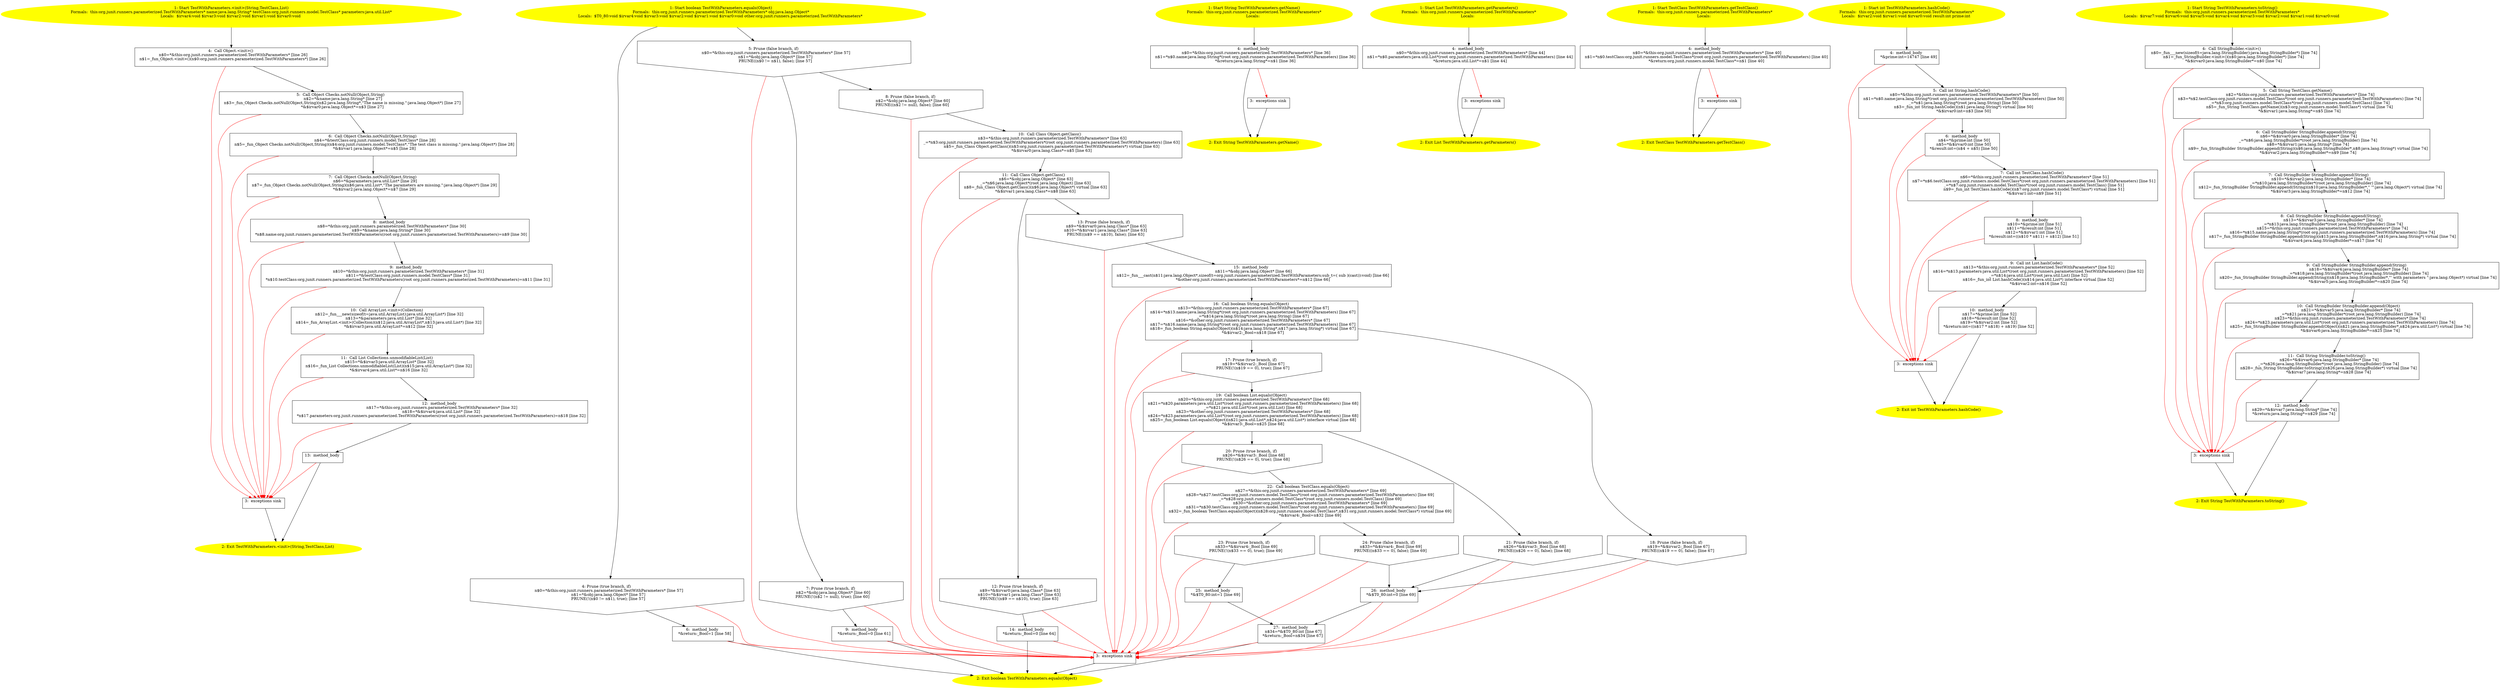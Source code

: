 /* @generated */
digraph cfg {
"org.junit.runners.parameterized.TestWithParameters.<init>(java.lang.String,org.junit.runners.model.T.a1c2616d3b4a9fbe28bcde292819b786_1" [label="1: Start TestWithParameters.<init>(String,TestClass,List)\nFormals:  this:org.junit.runners.parameterized.TestWithParameters* name:java.lang.String* testClass:org.junit.runners.model.TestClass* parameters:java.util.List*\nLocals:  $irvar4:void $irvar3:void $irvar2:void $irvar1:void $irvar0:void \n  " color=yellow style=filled]
	

	 "org.junit.runners.parameterized.TestWithParameters.<init>(java.lang.String,org.junit.runners.model.T.a1c2616d3b4a9fbe28bcde292819b786_1" -> "org.junit.runners.parameterized.TestWithParameters.<init>(java.lang.String,org.junit.runners.model.T.a1c2616d3b4a9fbe28bcde292819b786_4" ;
"org.junit.runners.parameterized.TestWithParameters.<init>(java.lang.String,org.junit.runners.model.T.a1c2616d3b4a9fbe28bcde292819b786_2" [label="2: Exit TestWithParameters.<init>(String,TestClass,List) \n  " color=yellow style=filled]
	

"org.junit.runners.parameterized.TestWithParameters.<init>(java.lang.String,org.junit.runners.model.T.a1c2616d3b4a9fbe28bcde292819b786_3" [label="3:  exceptions sink \n  " shape="box"]
	

	 "org.junit.runners.parameterized.TestWithParameters.<init>(java.lang.String,org.junit.runners.model.T.a1c2616d3b4a9fbe28bcde292819b786_3" -> "org.junit.runners.parameterized.TestWithParameters.<init>(java.lang.String,org.junit.runners.model.T.a1c2616d3b4a9fbe28bcde292819b786_2" ;
"org.junit.runners.parameterized.TestWithParameters.<init>(java.lang.String,org.junit.runners.model.T.a1c2616d3b4a9fbe28bcde292819b786_4" [label="4:  Call Object.<init>() \n   n$0=*&this:org.junit.runners.parameterized.TestWithParameters* [line 26]\n  n$1=_fun_Object.<init>()(n$0:org.junit.runners.parameterized.TestWithParameters*) [line 26]\n " shape="box"]
	

	 "org.junit.runners.parameterized.TestWithParameters.<init>(java.lang.String,org.junit.runners.model.T.a1c2616d3b4a9fbe28bcde292819b786_4" -> "org.junit.runners.parameterized.TestWithParameters.<init>(java.lang.String,org.junit.runners.model.T.a1c2616d3b4a9fbe28bcde292819b786_5" ;
	 "org.junit.runners.parameterized.TestWithParameters.<init>(java.lang.String,org.junit.runners.model.T.a1c2616d3b4a9fbe28bcde292819b786_4" -> "org.junit.runners.parameterized.TestWithParameters.<init>(java.lang.String,org.junit.runners.model.T.a1c2616d3b4a9fbe28bcde292819b786_3" [color="red" ];
"org.junit.runners.parameterized.TestWithParameters.<init>(java.lang.String,org.junit.runners.model.T.a1c2616d3b4a9fbe28bcde292819b786_5" [label="5:  Call Object Checks.notNull(Object,String) \n   n$2=*&name:java.lang.String* [line 27]\n  n$3=_fun_Object Checks.notNull(Object,String)(n$2:java.lang.String*,\"The name is missing.\":java.lang.Object*) [line 27]\n  *&$irvar0:java.lang.Object*=n$3 [line 27]\n " shape="box"]
	

	 "org.junit.runners.parameterized.TestWithParameters.<init>(java.lang.String,org.junit.runners.model.T.a1c2616d3b4a9fbe28bcde292819b786_5" -> "org.junit.runners.parameterized.TestWithParameters.<init>(java.lang.String,org.junit.runners.model.T.a1c2616d3b4a9fbe28bcde292819b786_6" ;
	 "org.junit.runners.parameterized.TestWithParameters.<init>(java.lang.String,org.junit.runners.model.T.a1c2616d3b4a9fbe28bcde292819b786_5" -> "org.junit.runners.parameterized.TestWithParameters.<init>(java.lang.String,org.junit.runners.model.T.a1c2616d3b4a9fbe28bcde292819b786_3" [color="red" ];
"org.junit.runners.parameterized.TestWithParameters.<init>(java.lang.String,org.junit.runners.model.T.a1c2616d3b4a9fbe28bcde292819b786_6" [label="6:  Call Object Checks.notNull(Object,String) \n   n$4=*&testClass:org.junit.runners.model.TestClass* [line 28]\n  n$5=_fun_Object Checks.notNull(Object,String)(n$4:org.junit.runners.model.TestClass*,\"The test class is missing.\":java.lang.Object*) [line 28]\n  *&$irvar1:java.lang.Object*=n$5 [line 28]\n " shape="box"]
	

	 "org.junit.runners.parameterized.TestWithParameters.<init>(java.lang.String,org.junit.runners.model.T.a1c2616d3b4a9fbe28bcde292819b786_6" -> "org.junit.runners.parameterized.TestWithParameters.<init>(java.lang.String,org.junit.runners.model.T.a1c2616d3b4a9fbe28bcde292819b786_7" ;
	 "org.junit.runners.parameterized.TestWithParameters.<init>(java.lang.String,org.junit.runners.model.T.a1c2616d3b4a9fbe28bcde292819b786_6" -> "org.junit.runners.parameterized.TestWithParameters.<init>(java.lang.String,org.junit.runners.model.T.a1c2616d3b4a9fbe28bcde292819b786_3" [color="red" ];
"org.junit.runners.parameterized.TestWithParameters.<init>(java.lang.String,org.junit.runners.model.T.a1c2616d3b4a9fbe28bcde292819b786_7" [label="7:  Call Object Checks.notNull(Object,String) \n   n$6=*&parameters:java.util.List* [line 29]\n  n$7=_fun_Object Checks.notNull(Object,String)(n$6:java.util.List*,\"The parameters are missing.\":java.lang.Object*) [line 29]\n  *&$irvar2:java.lang.Object*=n$7 [line 29]\n " shape="box"]
	

	 "org.junit.runners.parameterized.TestWithParameters.<init>(java.lang.String,org.junit.runners.model.T.a1c2616d3b4a9fbe28bcde292819b786_7" -> "org.junit.runners.parameterized.TestWithParameters.<init>(java.lang.String,org.junit.runners.model.T.a1c2616d3b4a9fbe28bcde292819b786_8" ;
	 "org.junit.runners.parameterized.TestWithParameters.<init>(java.lang.String,org.junit.runners.model.T.a1c2616d3b4a9fbe28bcde292819b786_7" -> "org.junit.runners.parameterized.TestWithParameters.<init>(java.lang.String,org.junit.runners.model.T.a1c2616d3b4a9fbe28bcde292819b786_3" [color="red" ];
"org.junit.runners.parameterized.TestWithParameters.<init>(java.lang.String,org.junit.runners.model.T.a1c2616d3b4a9fbe28bcde292819b786_8" [label="8:  method_body \n   n$8=*&this:org.junit.runners.parameterized.TestWithParameters* [line 30]\n  n$9=*&name:java.lang.String* [line 30]\n  *n$8.name:org.junit.runners.parameterized.TestWithParameters(root org.junit.runners.parameterized.TestWithParameters)=n$9 [line 30]\n " shape="box"]
	

	 "org.junit.runners.parameterized.TestWithParameters.<init>(java.lang.String,org.junit.runners.model.T.a1c2616d3b4a9fbe28bcde292819b786_8" -> "org.junit.runners.parameterized.TestWithParameters.<init>(java.lang.String,org.junit.runners.model.T.a1c2616d3b4a9fbe28bcde292819b786_9" ;
	 "org.junit.runners.parameterized.TestWithParameters.<init>(java.lang.String,org.junit.runners.model.T.a1c2616d3b4a9fbe28bcde292819b786_8" -> "org.junit.runners.parameterized.TestWithParameters.<init>(java.lang.String,org.junit.runners.model.T.a1c2616d3b4a9fbe28bcde292819b786_3" [color="red" ];
"org.junit.runners.parameterized.TestWithParameters.<init>(java.lang.String,org.junit.runners.model.T.a1c2616d3b4a9fbe28bcde292819b786_9" [label="9:  method_body \n   n$10=*&this:org.junit.runners.parameterized.TestWithParameters* [line 31]\n  n$11=*&testClass:org.junit.runners.model.TestClass* [line 31]\n  *n$10.testClass:org.junit.runners.parameterized.TestWithParameters(root org.junit.runners.parameterized.TestWithParameters)=n$11 [line 31]\n " shape="box"]
	

	 "org.junit.runners.parameterized.TestWithParameters.<init>(java.lang.String,org.junit.runners.model.T.a1c2616d3b4a9fbe28bcde292819b786_9" -> "org.junit.runners.parameterized.TestWithParameters.<init>(java.lang.String,org.junit.runners.model.T.a1c2616d3b4a9fbe28bcde292819b786_10" ;
	 "org.junit.runners.parameterized.TestWithParameters.<init>(java.lang.String,org.junit.runners.model.T.a1c2616d3b4a9fbe28bcde292819b786_9" -> "org.junit.runners.parameterized.TestWithParameters.<init>(java.lang.String,org.junit.runners.model.T.a1c2616d3b4a9fbe28bcde292819b786_3" [color="red" ];
"org.junit.runners.parameterized.TestWithParameters.<init>(java.lang.String,org.junit.runners.model.T.a1c2616d3b4a9fbe28bcde292819b786_10" [label="10:  Call ArrayList.<init>(Collection) \n   n$12=_fun___new(sizeof(t=java.util.ArrayList):java.util.ArrayList*) [line 32]\n  n$13=*&parameters:java.util.List* [line 32]\n  n$14=_fun_ArrayList.<init>(Collection)(n$12:java.util.ArrayList*,n$13:java.util.List*) [line 32]\n  *&$irvar3:java.util.ArrayList*=n$12 [line 32]\n " shape="box"]
	

	 "org.junit.runners.parameterized.TestWithParameters.<init>(java.lang.String,org.junit.runners.model.T.a1c2616d3b4a9fbe28bcde292819b786_10" -> "org.junit.runners.parameterized.TestWithParameters.<init>(java.lang.String,org.junit.runners.model.T.a1c2616d3b4a9fbe28bcde292819b786_11" ;
	 "org.junit.runners.parameterized.TestWithParameters.<init>(java.lang.String,org.junit.runners.model.T.a1c2616d3b4a9fbe28bcde292819b786_10" -> "org.junit.runners.parameterized.TestWithParameters.<init>(java.lang.String,org.junit.runners.model.T.a1c2616d3b4a9fbe28bcde292819b786_3" [color="red" ];
"org.junit.runners.parameterized.TestWithParameters.<init>(java.lang.String,org.junit.runners.model.T.a1c2616d3b4a9fbe28bcde292819b786_11" [label="11:  Call List Collections.unmodifiableList(List) \n   n$15=*&$irvar3:java.util.ArrayList* [line 32]\n  n$16=_fun_List Collections.unmodifiableList(List)(n$15:java.util.ArrayList*) [line 32]\n  *&$irvar4:java.util.List*=n$16 [line 32]\n " shape="box"]
	

	 "org.junit.runners.parameterized.TestWithParameters.<init>(java.lang.String,org.junit.runners.model.T.a1c2616d3b4a9fbe28bcde292819b786_11" -> "org.junit.runners.parameterized.TestWithParameters.<init>(java.lang.String,org.junit.runners.model.T.a1c2616d3b4a9fbe28bcde292819b786_12" ;
	 "org.junit.runners.parameterized.TestWithParameters.<init>(java.lang.String,org.junit.runners.model.T.a1c2616d3b4a9fbe28bcde292819b786_11" -> "org.junit.runners.parameterized.TestWithParameters.<init>(java.lang.String,org.junit.runners.model.T.a1c2616d3b4a9fbe28bcde292819b786_3" [color="red" ];
"org.junit.runners.parameterized.TestWithParameters.<init>(java.lang.String,org.junit.runners.model.T.a1c2616d3b4a9fbe28bcde292819b786_12" [label="12:  method_body \n   n$17=*&this:org.junit.runners.parameterized.TestWithParameters* [line 32]\n  n$18=*&$irvar4:java.util.List* [line 32]\n  *n$17.parameters:org.junit.runners.parameterized.TestWithParameters(root org.junit.runners.parameterized.TestWithParameters)=n$18 [line 32]\n " shape="box"]
	

	 "org.junit.runners.parameterized.TestWithParameters.<init>(java.lang.String,org.junit.runners.model.T.a1c2616d3b4a9fbe28bcde292819b786_12" -> "org.junit.runners.parameterized.TestWithParameters.<init>(java.lang.String,org.junit.runners.model.T.a1c2616d3b4a9fbe28bcde292819b786_13" ;
	 "org.junit.runners.parameterized.TestWithParameters.<init>(java.lang.String,org.junit.runners.model.T.a1c2616d3b4a9fbe28bcde292819b786_12" -> "org.junit.runners.parameterized.TestWithParameters.<init>(java.lang.String,org.junit.runners.model.T.a1c2616d3b4a9fbe28bcde292819b786_3" [color="red" ];
"org.junit.runners.parameterized.TestWithParameters.<init>(java.lang.String,org.junit.runners.model.T.a1c2616d3b4a9fbe28bcde292819b786_13" [label="13:  method_body \n  " shape="box"]
	

	 "org.junit.runners.parameterized.TestWithParameters.<init>(java.lang.String,org.junit.runners.model.T.a1c2616d3b4a9fbe28bcde292819b786_13" -> "org.junit.runners.parameterized.TestWithParameters.<init>(java.lang.String,org.junit.runners.model.T.a1c2616d3b4a9fbe28bcde292819b786_2" ;
	 "org.junit.runners.parameterized.TestWithParameters.<init>(java.lang.String,org.junit.runners.model.T.a1c2616d3b4a9fbe28bcde292819b786_13" -> "org.junit.runners.parameterized.TestWithParameters.<init>(java.lang.String,org.junit.runners.model.T.a1c2616d3b4a9fbe28bcde292819b786_3" [color="red" ];
"org.junit.runners.parameterized.TestWithParameters.equals(java.lang.Object):boolean.c86c2f85b745607942599a72aa9c5cab_1" [label="1: Start boolean TestWithParameters.equals(Object)\nFormals:  this:org.junit.runners.parameterized.TestWithParameters* obj:java.lang.Object*\nLocals:  $T0_80:void $irvar4:void $irvar3:void $irvar2:void $irvar1:void $irvar0:void other:org.junit.runners.parameterized.TestWithParameters* \n  " color=yellow style=filled]
	

	 "org.junit.runners.parameterized.TestWithParameters.equals(java.lang.Object):boolean.c86c2f85b745607942599a72aa9c5cab_1" -> "org.junit.runners.parameterized.TestWithParameters.equals(java.lang.Object):boolean.c86c2f85b745607942599a72aa9c5cab_4" ;
	 "org.junit.runners.parameterized.TestWithParameters.equals(java.lang.Object):boolean.c86c2f85b745607942599a72aa9c5cab_1" -> "org.junit.runners.parameterized.TestWithParameters.equals(java.lang.Object):boolean.c86c2f85b745607942599a72aa9c5cab_5" ;
"org.junit.runners.parameterized.TestWithParameters.equals(java.lang.Object):boolean.c86c2f85b745607942599a72aa9c5cab_2" [label="2: Exit boolean TestWithParameters.equals(Object) \n  " color=yellow style=filled]
	

"org.junit.runners.parameterized.TestWithParameters.equals(java.lang.Object):boolean.c86c2f85b745607942599a72aa9c5cab_3" [label="3:  exceptions sink \n  " shape="box"]
	

	 "org.junit.runners.parameterized.TestWithParameters.equals(java.lang.Object):boolean.c86c2f85b745607942599a72aa9c5cab_3" -> "org.junit.runners.parameterized.TestWithParameters.equals(java.lang.Object):boolean.c86c2f85b745607942599a72aa9c5cab_2" ;
"org.junit.runners.parameterized.TestWithParameters.equals(java.lang.Object):boolean.c86c2f85b745607942599a72aa9c5cab_4" [label="4: Prune (true branch, if) \n   n$0=*&this:org.junit.runners.parameterized.TestWithParameters* [line 57]\n  n$1=*&obj:java.lang.Object* [line 57]\n  PRUNE(!(n$0 != n$1), true); [line 57]\n " shape="invhouse"]
	

	 "org.junit.runners.parameterized.TestWithParameters.equals(java.lang.Object):boolean.c86c2f85b745607942599a72aa9c5cab_4" -> "org.junit.runners.parameterized.TestWithParameters.equals(java.lang.Object):boolean.c86c2f85b745607942599a72aa9c5cab_6" ;
	 "org.junit.runners.parameterized.TestWithParameters.equals(java.lang.Object):boolean.c86c2f85b745607942599a72aa9c5cab_4" -> "org.junit.runners.parameterized.TestWithParameters.equals(java.lang.Object):boolean.c86c2f85b745607942599a72aa9c5cab_3" [color="red" ];
"org.junit.runners.parameterized.TestWithParameters.equals(java.lang.Object):boolean.c86c2f85b745607942599a72aa9c5cab_5" [label="5: Prune (false branch, if) \n   n$0=*&this:org.junit.runners.parameterized.TestWithParameters* [line 57]\n  n$1=*&obj:java.lang.Object* [line 57]\n  PRUNE((n$0 != n$1), false); [line 57]\n " shape="invhouse"]
	

	 "org.junit.runners.parameterized.TestWithParameters.equals(java.lang.Object):boolean.c86c2f85b745607942599a72aa9c5cab_5" -> "org.junit.runners.parameterized.TestWithParameters.equals(java.lang.Object):boolean.c86c2f85b745607942599a72aa9c5cab_7" ;
	 "org.junit.runners.parameterized.TestWithParameters.equals(java.lang.Object):boolean.c86c2f85b745607942599a72aa9c5cab_5" -> "org.junit.runners.parameterized.TestWithParameters.equals(java.lang.Object):boolean.c86c2f85b745607942599a72aa9c5cab_8" ;
	 "org.junit.runners.parameterized.TestWithParameters.equals(java.lang.Object):boolean.c86c2f85b745607942599a72aa9c5cab_5" -> "org.junit.runners.parameterized.TestWithParameters.equals(java.lang.Object):boolean.c86c2f85b745607942599a72aa9c5cab_3" [color="red" ];
"org.junit.runners.parameterized.TestWithParameters.equals(java.lang.Object):boolean.c86c2f85b745607942599a72aa9c5cab_6" [label="6:  method_body \n   *&return:_Bool=1 [line 58]\n " shape="box"]
	

	 "org.junit.runners.parameterized.TestWithParameters.equals(java.lang.Object):boolean.c86c2f85b745607942599a72aa9c5cab_6" -> "org.junit.runners.parameterized.TestWithParameters.equals(java.lang.Object):boolean.c86c2f85b745607942599a72aa9c5cab_2" ;
	 "org.junit.runners.parameterized.TestWithParameters.equals(java.lang.Object):boolean.c86c2f85b745607942599a72aa9c5cab_6" -> "org.junit.runners.parameterized.TestWithParameters.equals(java.lang.Object):boolean.c86c2f85b745607942599a72aa9c5cab_3" [color="red" ];
"org.junit.runners.parameterized.TestWithParameters.equals(java.lang.Object):boolean.c86c2f85b745607942599a72aa9c5cab_7" [label="7: Prune (true branch, if) \n   n$2=*&obj:java.lang.Object* [line 60]\n  PRUNE(!(n$2 != null), true); [line 60]\n " shape="invhouse"]
	

	 "org.junit.runners.parameterized.TestWithParameters.equals(java.lang.Object):boolean.c86c2f85b745607942599a72aa9c5cab_7" -> "org.junit.runners.parameterized.TestWithParameters.equals(java.lang.Object):boolean.c86c2f85b745607942599a72aa9c5cab_9" ;
	 "org.junit.runners.parameterized.TestWithParameters.equals(java.lang.Object):boolean.c86c2f85b745607942599a72aa9c5cab_7" -> "org.junit.runners.parameterized.TestWithParameters.equals(java.lang.Object):boolean.c86c2f85b745607942599a72aa9c5cab_3" [color="red" ];
"org.junit.runners.parameterized.TestWithParameters.equals(java.lang.Object):boolean.c86c2f85b745607942599a72aa9c5cab_8" [label="8: Prune (false branch, if) \n   n$2=*&obj:java.lang.Object* [line 60]\n  PRUNE((n$2 != null), false); [line 60]\n " shape="invhouse"]
	

	 "org.junit.runners.parameterized.TestWithParameters.equals(java.lang.Object):boolean.c86c2f85b745607942599a72aa9c5cab_8" -> "org.junit.runners.parameterized.TestWithParameters.equals(java.lang.Object):boolean.c86c2f85b745607942599a72aa9c5cab_10" ;
	 "org.junit.runners.parameterized.TestWithParameters.equals(java.lang.Object):boolean.c86c2f85b745607942599a72aa9c5cab_8" -> "org.junit.runners.parameterized.TestWithParameters.equals(java.lang.Object):boolean.c86c2f85b745607942599a72aa9c5cab_3" [color="red" ];
"org.junit.runners.parameterized.TestWithParameters.equals(java.lang.Object):boolean.c86c2f85b745607942599a72aa9c5cab_9" [label="9:  method_body \n   *&return:_Bool=0 [line 61]\n " shape="box"]
	

	 "org.junit.runners.parameterized.TestWithParameters.equals(java.lang.Object):boolean.c86c2f85b745607942599a72aa9c5cab_9" -> "org.junit.runners.parameterized.TestWithParameters.equals(java.lang.Object):boolean.c86c2f85b745607942599a72aa9c5cab_2" ;
	 "org.junit.runners.parameterized.TestWithParameters.equals(java.lang.Object):boolean.c86c2f85b745607942599a72aa9c5cab_9" -> "org.junit.runners.parameterized.TestWithParameters.equals(java.lang.Object):boolean.c86c2f85b745607942599a72aa9c5cab_3" [color="red" ];
"org.junit.runners.parameterized.TestWithParameters.equals(java.lang.Object):boolean.c86c2f85b745607942599a72aa9c5cab_10" [label="10:  Call Class Object.getClass() \n   n$3=*&this:org.junit.runners.parameterized.TestWithParameters* [line 63]\n  _=*n$3:org.junit.runners.parameterized.TestWithParameters*(root org.junit.runners.parameterized.TestWithParameters) [line 63]\n  n$5=_fun_Class Object.getClass()(n$3:org.junit.runners.parameterized.TestWithParameters*) virtual [line 63]\n  *&$irvar0:java.lang.Class*=n$5 [line 63]\n " shape="box"]
	

	 "org.junit.runners.parameterized.TestWithParameters.equals(java.lang.Object):boolean.c86c2f85b745607942599a72aa9c5cab_10" -> "org.junit.runners.parameterized.TestWithParameters.equals(java.lang.Object):boolean.c86c2f85b745607942599a72aa9c5cab_11" ;
	 "org.junit.runners.parameterized.TestWithParameters.equals(java.lang.Object):boolean.c86c2f85b745607942599a72aa9c5cab_10" -> "org.junit.runners.parameterized.TestWithParameters.equals(java.lang.Object):boolean.c86c2f85b745607942599a72aa9c5cab_3" [color="red" ];
"org.junit.runners.parameterized.TestWithParameters.equals(java.lang.Object):boolean.c86c2f85b745607942599a72aa9c5cab_11" [label="11:  Call Class Object.getClass() \n   n$6=*&obj:java.lang.Object* [line 63]\n  _=*n$6:java.lang.Object*(root java.lang.Object) [line 63]\n  n$8=_fun_Class Object.getClass()(n$6:java.lang.Object*) virtual [line 63]\n  *&$irvar1:java.lang.Class*=n$8 [line 63]\n " shape="box"]
	

	 "org.junit.runners.parameterized.TestWithParameters.equals(java.lang.Object):boolean.c86c2f85b745607942599a72aa9c5cab_11" -> "org.junit.runners.parameterized.TestWithParameters.equals(java.lang.Object):boolean.c86c2f85b745607942599a72aa9c5cab_12" ;
	 "org.junit.runners.parameterized.TestWithParameters.equals(java.lang.Object):boolean.c86c2f85b745607942599a72aa9c5cab_11" -> "org.junit.runners.parameterized.TestWithParameters.equals(java.lang.Object):boolean.c86c2f85b745607942599a72aa9c5cab_13" ;
	 "org.junit.runners.parameterized.TestWithParameters.equals(java.lang.Object):boolean.c86c2f85b745607942599a72aa9c5cab_11" -> "org.junit.runners.parameterized.TestWithParameters.equals(java.lang.Object):boolean.c86c2f85b745607942599a72aa9c5cab_3" [color="red" ];
"org.junit.runners.parameterized.TestWithParameters.equals(java.lang.Object):boolean.c86c2f85b745607942599a72aa9c5cab_12" [label="12: Prune (true branch, if) \n   n$9=*&$irvar0:java.lang.Class* [line 63]\n  n$10=*&$irvar1:java.lang.Class* [line 63]\n  PRUNE(!(n$9 == n$10), true); [line 63]\n " shape="invhouse"]
	

	 "org.junit.runners.parameterized.TestWithParameters.equals(java.lang.Object):boolean.c86c2f85b745607942599a72aa9c5cab_12" -> "org.junit.runners.parameterized.TestWithParameters.equals(java.lang.Object):boolean.c86c2f85b745607942599a72aa9c5cab_14" ;
	 "org.junit.runners.parameterized.TestWithParameters.equals(java.lang.Object):boolean.c86c2f85b745607942599a72aa9c5cab_12" -> "org.junit.runners.parameterized.TestWithParameters.equals(java.lang.Object):boolean.c86c2f85b745607942599a72aa9c5cab_3" [color="red" ];
"org.junit.runners.parameterized.TestWithParameters.equals(java.lang.Object):boolean.c86c2f85b745607942599a72aa9c5cab_13" [label="13: Prune (false branch, if) \n   n$9=*&$irvar0:java.lang.Class* [line 63]\n  n$10=*&$irvar1:java.lang.Class* [line 63]\n  PRUNE((n$9 == n$10), false); [line 63]\n " shape="invhouse"]
	

	 "org.junit.runners.parameterized.TestWithParameters.equals(java.lang.Object):boolean.c86c2f85b745607942599a72aa9c5cab_13" -> "org.junit.runners.parameterized.TestWithParameters.equals(java.lang.Object):boolean.c86c2f85b745607942599a72aa9c5cab_15" ;
	 "org.junit.runners.parameterized.TestWithParameters.equals(java.lang.Object):boolean.c86c2f85b745607942599a72aa9c5cab_13" -> "org.junit.runners.parameterized.TestWithParameters.equals(java.lang.Object):boolean.c86c2f85b745607942599a72aa9c5cab_3" [color="red" ];
"org.junit.runners.parameterized.TestWithParameters.equals(java.lang.Object):boolean.c86c2f85b745607942599a72aa9c5cab_14" [label="14:  method_body \n   *&return:_Bool=0 [line 64]\n " shape="box"]
	

	 "org.junit.runners.parameterized.TestWithParameters.equals(java.lang.Object):boolean.c86c2f85b745607942599a72aa9c5cab_14" -> "org.junit.runners.parameterized.TestWithParameters.equals(java.lang.Object):boolean.c86c2f85b745607942599a72aa9c5cab_2" ;
	 "org.junit.runners.parameterized.TestWithParameters.equals(java.lang.Object):boolean.c86c2f85b745607942599a72aa9c5cab_14" -> "org.junit.runners.parameterized.TestWithParameters.equals(java.lang.Object):boolean.c86c2f85b745607942599a72aa9c5cab_3" [color="red" ];
"org.junit.runners.parameterized.TestWithParameters.equals(java.lang.Object):boolean.c86c2f85b745607942599a72aa9c5cab_15" [label="15:  method_body \n   n$11=*&obj:java.lang.Object* [line 66]\n  n$12=_fun___cast(n$11:java.lang.Object*,sizeof(t=org.junit.runners.parameterized.TestWithParameters;sub_t=( sub )(cast)):void) [line 66]\n  *&other:org.junit.runners.parameterized.TestWithParameters*=n$12 [line 66]\n " shape="box"]
	

	 "org.junit.runners.parameterized.TestWithParameters.equals(java.lang.Object):boolean.c86c2f85b745607942599a72aa9c5cab_15" -> "org.junit.runners.parameterized.TestWithParameters.equals(java.lang.Object):boolean.c86c2f85b745607942599a72aa9c5cab_16" ;
	 "org.junit.runners.parameterized.TestWithParameters.equals(java.lang.Object):boolean.c86c2f85b745607942599a72aa9c5cab_15" -> "org.junit.runners.parameterized.TestWithParameters.equals(java.lang.Object):boolean.c86c2f85b745607942599a72aa9c5cab_3" [color="red" ];
"org.junit.runners.parameterized.TestWithParameters.equals(java.lang.Object):boolean.c86c2f85b745607942599a72aa9c5cab_16" [label="16:  Call boolean String.equals(Object) \n   n$13=*&this:org.junit.runners.parameterized.TestWithParameters* [line 67]\n  n$14=*n$13.name:java.lang.String*(root org.junit.runners.parameterized.TestWithParameters) [line 67]\n  _=*n$14:java.lang.String*(root java.lang.String) [line 67]\n  n$16=*&other:org.junit.runners.parameterized.TestWithParameters* [line 67]\n  n$17=*n$16.name:java.lang.String*(root org.junit.runners.parameterized.TestWithParameters) [line 67]\n  n$18=_fun_boolean String.equals(Object)(n$14:java.lang.String*,n$17:java.lang.String*) virtual [line 67]\n  *&$irvar2:_Bool=n$18 [line 67]\n " shape="box"]
	

	 "org.junit.runners.parameterized.TestWithParameters.equals(java.lang.Object):boolean.c86c2f85b745607942599a72aa9c5cab_16" -> "org.junit.runners.parameterized.TestWithParameters.equals(java.lang.Object):boolean.c86c2f85b745607942599a72aa9c5cab_17" ;
	 "org.junit.runners.parameterized.TestWithParameters.equals(java.lang.Object):boolean.c86c2f85b745607942599a72aa9c5cab_16" -> "org.junit.runners.parameterized.TestWithParameters.equals(java.lang.Object):boolean.c86c2f85b745607942599a72aa9c5cab_18" ;
	 "org.junit.runners.parameterized.TestWithParameters.equals(java.lang.Object):boolean.c86c2f85b745607942599a72aa9c5cab_16" -> "org.junit.runners.parameterized.TestWithParameters.equals(java.lang.Object):boolean.c86c2f85b745607942599a72aa9c5cab_3" [color="red" ];
"org.junit.runners.parameterized.TestWithParameters.equals(java.lang.Object):boolean.c86c2f85b745607942599a72aa9c5cab_17" [label="17: Prune (true branch, if) \n   n$19=*&$irvar2:_Bool [line 67]\n  PRUNE(!(n$19 == 0), true); [line 67]\n " shape="invhouse"]
	

	 "org.junit.runners.parameterized.TestWithParameters.equals(java.lang.Object):boolean.c86c2f85b745607942599a72aa9c5cab_17" -> "org.junit.runners.parameterized.TestWithParameters.equals(java.lang.Object):boolean.c86c2f85b745607942599a72aa9c5cab_19" ;
	 "org.junit.runners.parameterized.TestWithParameters.equals(java.lang.Object):boolean.c86c2f85b745607942599a72aa9c5cab_17" -> "org.junit.runners.parameterized.TestWithParameters.equals(java.lang.Object):boolean.c86c2f85b745607942599a72aa9c5cab_3" [color="red" ];
"org.junit.runners.parameterized.TestWithParameters.equals(java.lang.Object):boolean.c86c2f85b745607942599a72aa9c5cab_18" [label="18: Prune (false branch, if) \n   n$19=*&$irvar2:_Bool [line 67]\n  PRUNE((n$19 == 0), false); [line 67]\n " shape="invhouse"]
	

	 "org.junit.runners.parameterized.TestWithParameters.equals(java.lang.Object):boolean.c86c2f85b745607942599a72aa9c5cab_18" -> "org.junit.runners.parameterized.TestWithParameters.equals(java.lang.Object):boolean.c86c2f85b745607942599a72aa9c5cab_26" ;
	 "org.junit.runners.parameterized.TestWithParameters.equals(java.lang.Object):boolean.c86c2f85b745607942599a72aa9c5cab_18" -> "org.junit.runners.parameterized.TestWithParameters.equals(java.lang.Object):boolean.c86c2f85b745607942599a72aa9c5cab_3" [color="red" ];
"org.junit.runners.parameterized.TestWithParameters.equals(java.lang.Object):boolean.c86c2f85b745607942599a72aa9c5cab_19" [label="19:  Call boolean List.equals(Object) \n   n$20=*&this:org.junit.runners.parameterized.TestWithParameters* [line 68]\n  n$21=*n$20.parameters:java.util.List*(root org.junit.runners.parameterized.TestWithParameters) [line 68]\n  _=*n$21:java.util.List*(root java.util.List) [line 68]\n  n$23=*&other:org.junit.runners.parameterized.TestWithParameters* [line 68]\n  n$24=*n$23.parameters:java.util.List*(root org.junit.runners.parameterized.TestWithParameters) [line 68]\n  n$25=_fun_boolean List.equals(Object)(n$21:java.util.List*,n$24:java.util.List*) interface virtual [line 68]\n  *&$irvar3:_Bool=n$25 [line 68]\n " shape="box"]
	

	 "org.junit.runners.parameterized.TestWithParameters.equals(java.lang.Object):boolean.c86c2f85b745607942599a72aa9c5cab_19" -> "org.junit.runners.parameterized.TestWithParameters.equals(java.lang.Object):boolean.c86c2f85b745607942599a72aa9c5cab_20" ;
	 "org.junit.runners.parameterized.TestWithParameters.equals(java.lang.Object):boolean.c86c2f85b745607942599a72aa9c5cab_19" -> "org.junit.runners.parameterized.TestWithParameters.equals(java.lang.Object):boolean.c86c2f85b745607942599a72aa9c5cab_21" ;
	 "org.junit.runners.parameterized.TestWithParameters.equals(java.lang.Object):boolean.c86c2f85b745607942599a72aa9c5cab_19" -> "org.junit.runners.parameterized.TestWithParameters.equals(java.lang.Object):boolean.c86c2f85b745607942599a72aa9c5cab_3" [color="red" ];
"org.junit.runners.parameterized.TestWithParameters.equals(java.lang.Object):boolean.c86c2f85b745607942599a72aa9c5cab_20" [label="20: Prune (true branch, if) \n   n$26=*&$irvar3:_Bool [line 68]\n  PRUNE(!(n$26 == 0), true); [line 68]\n " shape="invhouse"]
	

	 "org.junit.runners.parameterized.TestWithParameters.equals(java.lang.Object):boolean.c86c2f85b745607942599a72aa9c5cab_20" -> "org.junit.runners.parameterized.TestWithParameters.equals(java.lang.Object):boolean.c86c2f85b745607942599a72aa9c5cab_22" ;
	 "org.junit.runners.parameterized.TestWithParameters.equals(java.lang.Object):boolean.c86c2f85b745607942599a72aa9c5cab_20" -> "org.junit.runners.parameterized.TestWithParameters.equals(java.lang.Object):boolean.c86c2f85b745607942599a72aa9c5cab_3" [color="red" ];
"org.junit.runners.parameterized.TestWithParameters.equals(java.lang.Object):boolean.c86c2f85b745607942599a72aa9c5cab_21" [label="21: Prune (false branch, if) \n   n$26=*&$irvar3:_Bool [line 68]\n  PRUNE((n$26 == 0), false); [line 68]\n " shape="invhouse"]
	

	 "org.junit.runners.parameterized.TestWithParameters.equals(java.lang.Object):boolean.c86c2f85b745607942599a72aa9c5cab_21" -> "org.junit.runners.parameterized.TestWithParameters.equals(java.lang.Object):boolean.c86c2f85b745607942599a72aa9c5cab_26" ;
	 "org.junit.runners.parameterized.TestWithParameters.equals(java.lang.Object):boolean.c86c2f85b745607942599a72aa9c5cab_21" -> "org.junit.runners.parameterized.TestWithParameters.equals(java.lang.Object):boolean.c86c2f85b745607942599a72aa9c5cab_3" [color="red" ];
"org.junit.runners.parameterized.TestWithParameters.equals(java.lang.Object):boolean.c86c2f85b745607942599a72aa9c5cab_22" [label="22:  Call boolean TestClass.equals(Object) \n   n$27=*&this:org.junit.runners.parameterized.TestWithParameters* [line 69]\n  n$28=*n$27.testClass:org.junit.runners.model.TestClass*(root org.junit.runners.parameterized.TestWithParameters) [line 69]\n  _=*n$28:org.junit.runners.model.TestClass*(root org.junit.runners.model.TestClass) [line 69]\n  n$30=*&other:org.junit.runners.parameterized.TestWithParameters* [line 69]\n  n$31=*n$30.testClass:org.junit.runners.model.TestClass*(root org.junit.runners.parameterized.TestWithParameters) [line 69]\n  n$32=_fun_boolean TestClass.equals(Object)(n$28:org.junit.runners.model.TestClass*,n$31:org.junit.runners.model.TestClass*) virtual [line 69]\n  *&$irvar4:_Bool=n$32 [line 69]\n " shape="box"]
	

	 "org.junit.runners.parameterized.TestWithParameters.equals(java.lang.Object):boolean.c86c2f85b745607942599a72aa9c5cab_22" -> "org.junit.runners.parameterized.TestWithParameters.equals(java.lang.Object):boolean.c86c2f85b745607942599a72aa9c5cab_23" ;
	 "org.junit.runners.parameterized.TestWithParameters.equals(java.lang.Object):boolean.c86c2f85b745607942599a72aa9c5cab_22" -> "org.junit.runners.parameterized.TestWithParameters.equals(java.lang.Object):boolean.c86c2f85b745607942599a72aa9c5cab_24" ;
	 "org.junit.runners.parameterized.TestWithParameters.equals(java.lang.Object):boolean.c86c2f85b745607942599a72aa9c5cab_22" -> "org.junit.runners.parameterized.TestWithParameters.equals(java.lang.Object):boolean.c86c2f85b745607942599a72aa9c5cab_3" [color="red" ];
"org.junit.runners.parameterized.TestWithParameters.equals(java.lang.Object):boolean.c86c2f85b745607942599a72aa9c5cab_23" [label="23: Prune (true branch, if) \n   n$33=*&$irvar4:_Bool [line 69]\n  PRUNE(!(n$33 == 0), true); [line 69]\n " shape="invhouse"]
	

	 "org.junit.runners.parameterized.TestWithParameters.equals(java.lang.Object):boolean.c86c2f85b745607942599a72aa9c5cab_23" -> "org.junit.runners.parameterized.TestWithParameters.equals(java.lang.Object):boolean.c86c2f85b745607942599a72aa9c5cab_25" ;
	 "org.junit.runners.parameterized.TestWithParameters.equals(java.lang.Object):boolean.c86c2f85b745607942599a72aa9c5cab_23" -> "org.junit.runners.parameterized.TestWithParameters.equals(java.lang.Object):boolean.c86c2f85b745607942599a72aa9c5cab_3" [color="red" ];
"org.junit.runners.parameterized.TestWithParameters.equals(java.lang.Object):boolean.c86c2f85b745607942599a72aa9c5cab_24" [label="24: Prune (false branch, if) \n   n$33=*&$irvar4:_Bool [line 69]\n  PRUNE((n$33 == 0), false); [line 69]\n " shape="invhouse"]
	

	 "org.junit.runners.parameterized.TestWithParameters.equals(java.lang.Object):boolean.c86c2f85b745607942599a72aa9c5cab_24" -> "org.junit.runners.parameterized.TestWithParameters.equals(java.lang.Object):boolean.c86c2f85b745607942599a72aa9c5cab_26" ;
	 "org.junit.runners.parameterized.TestWithParameters.equals(java.lang.Object):boolean.c86c2f85b745607942599a72aa9c5cab_24" -> "org.junit.runners.parameterized.TestWithParameters.equals(java.lang.Object):boolean.c86c2f85b745607942599a72aa9c5cab_3" [color="red" ];
"org.junit.runners.parameterized.TestWithParameters.equals(java.lang.Object):boolean.c86c2f85b745607942599a72aa9c5cab_25" [label="25:  method_body \n   *&$T0_80:int=1 [line 69]\n " shape="box"]
	

	 "org.junit.runners.parameterized.TestWithParameters.equals(java.lang.Object):boolean.c86c2f85b745607942599a72aa9c5cab_25" -> "org.junit.runners.parameterized.TestWithParameters.equals(java.lang.Object):boolean.c86c2f85b745607942599a72aa9c5cab_27" ;
	 "org.junit.runners.parameterized.TestWithParameters.equals(java.lang.Object):boolean.c86c2f85b745607942599a72aa9c5cab_25" -> "org.junit.runners.parameterized.TestWithParameters.equals(java.lang.Object):boolean.c86c2f85b745607942599a72aa9c5cab_3" [color="red" ];
"org.junit.runners.parameterized.TestWithParameters.equals(java.lang.Object):boolean.c86c2f85b745607942599a72aa9c5cab_26" [label="26:  method_body \n   *&$T0_80:int=0 [line 69]\n " shape="box"]
	

	 "org.junit.runners.parameterized.TestWithParameters.equals(java.lang.Object):boolean.c86c2f85b745607942599a72aa9c5cab_26" -> "org.junit.runners.parameterized.TestWithParameters.equals(java.lang.Object):boolean.c86c2f85b745607942599a72aa9c5cab_27" ;
	 "org.junit.runners.parameterized.TestWithParameters.equals(java.lang.Object):boolean.c86c2f85b745607942599a72aa9c5cab_26" -> "org.junit.runners.parameterized.TestWithParameters.equals(java.lang.Object):boolean.c86c2f85b745607942599a72aa9c5cab_3" [color="red" ];
"org.junit.runners.parameterized.TestWithParameters.equals(java.lang.Object):boolean.c86c2f85b745607942599a72aa9c5cab_27" [label="27:  method_body \n   n$34=*&$T0_80:int [line 67]\n  *&return:_Bool=n$34 [line 67]\n " shape="box"]
	

	 "org.junit.runners.parameterized.TestWithParameters.equals(java.lang.Object):boolean.c86c2f85b745607942599a72aa9c5cab_27" -> "org.junit.runners.parameterized.TestWithParameters.equals(java.lang.Object):boolean.c86c2f85b745607942599a72aa9c5cab_2" ;
	 "org.junit.runners.parameterized.TestWithParameters.equals(java.lang.Object):boolean.c86c2f85b745607942599a72aa9c5cab_27" -> "org.junit.runners.parameterized.TestWithParameters.equals(java.lang.Object):boolean.c86c2f85b745607942599a72aa9c5cab_3" [color="red" ];
"org.junit.runners.parameterized.TestWithParameters.getName():java.lang.String.53029ceb1aadcacaccf827343dfb79e1_1" [label="1: Start String TestWithParameters.getName()\nFormals:  this:org.junit.runners.parameterized.TestWithParameters*\nLocals:  \n  " color=yellow style=filled]
	

	 "org.junit.runners.parameterized.TestWithParameters.getName():java.lang.String.53029ceb1aadcacaccf827343dfb79e1_1" -> "org.junit.runners.parameterized.TestWithParameters.getName():java.lang.String.53029ceb1aadcacaccf827343dfb79e1_4" ;
"org.junit.runners.parameterized.TestWithParameters.getName():java.lang.String.53029ceb1aadcacaccf827343dfb79e1_2" [label="2: Exit String TestWithParameters.getName() \n  " color=yellow style=filled]
	

"org.junit.runners.parameterized.TestWithParameters.getName():java.lang.String.53029ceb1aadcacaccf827343dfb79e1_3" [label="3:  exceptions sink \n  " shape="box"]
	

	 "org.junit.runners.parameterized.TestWithParameters.getName():java.lang.String.53029ceb1aadcacaccf827343dfb79e1_3" -> "org.junit.runners.parameterized.TestWithParameters.getName():java.lang.String.53029ceb1aadcacaccf827343dfb79e1_2" ;
"org.junit.runners.parameterized.TestWithParameters.getName():java.lang.String.53029ceb1aadcacaccf827343dfb79e1_4" [label="4:  method_body \n   n$0=*&this:org.junit.runners.parameterized.TestWithParameters* [line 36]\n  n$1=*n$0.name:java.lang.String*(root org.junit.runners.parameterized.TestWithParameters) [line 36]\n  *&return:java.lang.String*=n$1 [line 36]\n " shape="box"]
	

	 "org.junit.runners.parameterized.TestWithParameters.getName():java.lang.String.53029ceb1aadcacaccf827343dfb79e1_4" -> "org.junit.runners.parameterized.TestWithParameters.getName():java.lang.String.53029ceb1aadcacaccf827343dfb79e1_2" ;
	 "org.junit.runners.parameterized.TestWithParameters.getName():java.lang.String.53029ceb1aadcacaccf827343dfb79e1_4" -> "org.junit.runners.parameterized.TestWithParameters.getName():java.lang.String.53029ceb1aadcacaccf827343dfb79e1_3" [color="red" ];
"org.junit.runners.parameterized.TestWithParameters.getParameters():java.util.List.875ab20d31a0a3e8aec4997748ab1b71_1" [label="1: Start List TestWithParameters.getParameters()\nFormals:  this:org.junit.runners.parameterized.TestWithParameters*\nLocals:  \n  " color=yellow style=filled]
	

	 "org.junit.runners.parameterized.TestWithParameters.getParameters():java.util.List.875ab20d31a0a3e8aec4997748ab1b71_1" -> "org.junit.runners.parameterized.TestWithParameters.getParameters():java.util.List.875ab20d31a0a3e8aec4997748ab1b71_4" ;
"org.junit.runners.parameterized.TestWithParameters.getParameters():java.util.List.875ab20d31a0a3e8aec4997748ab1b71_2" [label="2: Exit List TestWithParameters.getParameters() \n  " color=yellow style=filled]
	

"org.junit.runners.parameterized.TestWithParameters.getParameters():java.util.List.875ab20d31a0a3e8aec4997748ab1b71_3" [label="3:  exceptions sink \n  " shape="box"]
	

	 "org.junit.runners.parameterized.TestWithParameters.getParameters():java.util.List.875ab20d31a0a3e8aec4997748ab1b71_3" -> "org.junit.runners.parameterized.TestWithParameters.getParameters():java.util.List.875ab20d31a0a3e8aec4997748ab1b71_2" ;
"org.junit.runners.parameterized.TestWithParameters.getParameters():java.util.List.875ab20d31a0a3e8aec4997748ab1b71_4" [label="4:  method_body \n   n$0=*&this:org.junit.runners.parameterized.TestWithParameters* [line 44]\n  n$1=*n$0.parameters:java.util.List*(root org.junit.runners.parameterized.TestWithParameters) [line 44]\n  *&return:java.util.List*=n$1 [line 44]\n " shape="box"]
	

	 "org.junit.runners.parameterized.TestWithParameters.getParameters():java.util.List.875ab20d31a0a3e8aec4997748ab1b71_4" -> "org.junit.runners.parameterized.TestWithParameters.getParameters():java.util.List.875ab20d31a0a3e8aec4997748ab1b71_2" ;
	 "org.junit.runners.parameterized.TestWithParameters.getParameters():java.util.List.875ab20d31a0a3e8aec4997748ab1b71_4" -> "org.junit.runners.parameterized.TestWithParameters.getParameters():java.util.List.875ab20d31a0a3e8aec4997748ab1b71_3" [color="red" ];
"org.junit.runners.parameterized.TestWithParameters.getTestClass():org.junit.runners.model.TestClass.6864f53377663cd5f7f27beb47ee8f68_1" [label="1: Start TestClass TestWithParameters.getTestClass()\nFormals:  this:org.junit.runners.parameterized.TestWithParameters*\nLocals:  \n  " color=yellow style=filled]
	

	 "org.junit.runners.parameterized.TestWithParameters.getTestClass():org.junit.runners.model.TestClass.6864f53377663cd5f7f27beb47ee8f68_1" -> "org.junit.runners.parameterized.TestWithParameters.getTestClass():org.junit.runners.model.TestClass.6864f53377663cd5f7f27beb47ee8f68_4" ;
"org.junit.runners.parameterized.TestWithParameters.getTestClass():org.junit.runners.model.TestClass.6864f53377663cd5f7f27beb47ee8f68_2" [label="2: Exit TestClass TestWithParameters.getTestClass() \n  " color=yellow style=filled]
	

"org.junit.runners.parameterized.TestWithParameters.getTestClass():org.junit.runners.model.TestClass.6864f53377663cd5f7f27beb47ee8f68_3" [label="3:  exceptions sink \n  " shape="box"]
	

	 "org.junit.runners.parameterized.TestWithParameters.getTestClass():org.junit.runners.model.TestClass.6864f53377663cd5f7f27beb47ee8f68_3" -> "org.junit.runners.parameterized.TestWithParameters.getTestClass():org.junit.runners.model.TestClass.6864f53377663cd5f7f27beb47ee8f68_2" ;
"org.junit.runners.parameterized.TestWithParameters.getTestClass():org.junit.runners.model.TestClass.6864f53377663cd5f7f27beb47ee8f68_4" [label="4:  method_body \n   n$0=*&this:org.junit.runners.parameterized.TestWithParameters* [line 40]\n  n$1=*n$0.testClass:org.junit.runners.model.TestClass*(root org.junit.runners.parameterized.TestWithParameters) [line 40]\n  *&return:org.junit.runners.model.TestClass*=n$1 [line 40]\n " shape="box"]
	

	 "org.junit.runners.parameterized.TestWithParameters.getTestClass():org.junit.runners.model.TestClass.6864f53377663cd5f7f27beb47ee8f68_4" -> "org.junit.runners.parameterized.TestWithParameters.getTestClass():org.junit.runners.model.TestClass.6864f53377663cd5f7f27beb47ee8f68_2" ;
	 "org.junit.runners.parameterized.TestWithParameters.getTestClass():org.junit.runners.model.TestClass.6864f53377663cd5f7f27beb47ee8f68_4" -> "org.junit.runners.parameterized.TestWithParameters.getTestClass():org.junit.runners.model.TestClass.6864f53377663cd5f7f27beb47ee8f68_3" [color="red" ];
"org.junit.runners.parameterized.TestWithParameters.hashCode():int.41548826d1977b1c70446814f51c7b41_1" [label="1: Start int TestWithParameters.hashCode()\nFormals:  this:org.junit.runners.parameterized.TestWithParameters*\nLocals:  $irvar2:void $irvar1:void $irvar0:void result:int prime:int \n  " color=yellow style=filled]
	

	 "org.junit.runners.parameterized.TestWithParameters.hashCode():int.41548826d1977b1c70446814f51c7b41_1" -> "org.junit.runners.parameterized.TestWithParameters.hashCode():int.41548826d1977b1c70446814f51c7b41_4" ;
"org.junit.runners.parameterized.TestWithParameters.hashCode():int.41548826d1977b1c70446814f51c7b41_2" [label="2: Exit int TestWithParameters.hashCode() \n  " color=yellow style=filled]
	

"org.junit.runners.parameterized.TestWithParameters.hashCode():int.41548826d1977b1c70446814f51c7b41_3" [label="3:  exceptions sink \n  " shape="box"]
	

	 "org.junit.runners.parameterized.TestWithParameters.hashCode():int.41548826d1977b1c70446814f51c7b41_3" -> "org.junit.runners.parameterized.TestWithParameters.hashCode():int.41548826d1977b1c70446814f51c7b41_2" ;
"org.junit.runners.parameterized.TestWithParameters.hashCode():int.41548826d1977b1c70446814f51c7b41_4" [label="4:  method_body \n   *&prime:int=14747 [line 49]\n " shape="box"]
	

	 "org.junit.runners.parameterized.TestWithParameters.hashCode():int.41548826d1977b1c70446814f51c7b41_4" -> "org.junit.runners.parameterized.TestWithParameters.hashCode():int.41548826d1977b1c70446814f51c7b41_5" ;
	 "org.junit.runners.parameterized.TestWithParameters.hashCode():int.41548826d1977b1c70446814f51c7b41_4" -> "org.junit.runners.parameterized.TestWithParameters.hashCode():int.41548826d1977b1c70446814f51c7b41_3" [color="red" ];
"org.junit.runners.parameterized.TestWithParameters.hashCode():int.41548826d1977b1c70446814f51c7b41_5" [label="5:  Call int String.hashCode() \n   n$0=*&this:org.junit.runners.parameterized.TestWithParameters* [line 50]\n  n$1=*n$0.name:java.lang.String*(root org.junit.runners.parameterized.TestWithParameters) [line 50]\n  _=*n$1:java.lang.String*(root java.lang.String) [line 50]\n  n$3=_fun_int String.hashCode()(n$1:java.lang.String*) virtual [line 50]\n  *&$irvar0:int=n$3 [line 50]\n " shape="box"]
	

	 "org.junit.runners.parameterized.TestWithParameters.hashCode():int.41548826d1977b1c70446814f51c7b41_5" -> "org.junit.runners.parameterized.TestWithParameters.hashCode():int.41548826d1977b1c70446814f51c7b41_6" ;
	 "org.junit.runners.parameterized.TestWithParameters.hashCode():int.41548826d1977b1c70446814f51c7b41_5" -> "org.junit.runners.parameterized.TestWithParameters.hashCode():int.41548826d1977b1c70446814f51c7b41_3" [color="red" ];
"org.junit.runners.parameterized.TestWithParameters.hashCode():int.41548826d1977b1c70446814f51c7b41_6" [label="6:  method_body \n   n$4=*&prime:int [line 50]\n  n$5=*&$irvar0:int [line 50]\n  *&result:int=(n$4 + n$5) [line 50]\n " shape="box"]
	

	 "org.junit.runners.parameterized.TestWithParameters.hashCode():int.41548826d1977b1c70446814f51c7b41_6" -> "org.junit.runners.parameterized.TestWithParameters.hashCode():int.41548826d1977b1c70446814f51c7b41_7" ;
	 "org.junit.runners.parameterized.TestWithParameters.hashCode():int.41548826d1977b1c70446814f51c7b41_6" -> "org.junit.runners.parameterized.TestWithParameters.hashCode():int.41548826d1977b1c70446814f51c7b41_3" [color="red" ];
"org.junit.runners.parameterized.TestWithParameters.hashCode():int.41548826d1977b1c70446814f51c7b41_7" [label="7:  Call int TestClass.hashCode() \n   n$6=*&this:org.junit.runners.parameterized.TestWithParameters* [line 51]\n  n$7=*n$6.testClass:org.junit.runners.model.TestClass*(root org.junit.runners.parameterized.TestWithParameters) [line 51]\n  _=*n$7:org.junit.runners.model.TestClass*(root org.junit.runners.model.TestClass) [line 51]\n  n$9=_fun_int TestClass.hashCode()(n$7:org.junit.runners.model.TestClass*) virtual [line 51]\n  *&$irvar1:int=n$9 [line 51]\n " shape="box"]
	

	 "org.junit.runners.parameterized.TestWithParameters.hashCode():int.41548826d1977b1c70446814f51c7b41_7" -> "org.junit.runners.parameterized.TestWithParameters.hashCode():int.41548826d1977b1c70446814f51c7b41_8" ;
	 "org.junit.runners.parameterized.TestWithParameters.hashCode():int.41548826d1977b1c70446814f51c7b41_7" -> "org.junit.runners.parameterized.TestWithParameters.hashCode():int.41548826d1977b1c70446814f51c7b41_3" [color="red" ];
"org.junit.runners.parameterized.TestWithParameters.hashCode():int.41548826d1977b1c70446814f51c7b41_8" [label="8:  method_body \n   n$10=*&prime:int [line 51]\n  n$11=*&result:int [line 51]\n  n$12=*&$irvar1:int [line 51]\n  *&result:int=((n$10 * n$11) + n$12) [line 51]\n " shape="box"]
	

	 "org.junit.runners.parameterized.TestWithParameters.hashCode():int.41548826d1977b1c70446814f51c7b41_8" -> "org.junit.runners.parameterized.TestWithParameters.hashCode():int.41548826d1977b1c70446814f51c7b41_9" ;
	 "org.junit.runners.parameterized.TestWithParameters.hashCode():int.41548826d1977b1c70446814f51c7b41_8" -> "org.junit.runners.parameterized.TestWithParameters.hashCode():int.41548826d1977b1c70446814f51c7b41_3" [color="red" ];
"org.junit.runners.parameterized.TestWithParameters.hashCode():int.41548826d1977b1c70446814f51c7b41_9" [label="9:  Call int List.hashCode() \n   n$13=*&this:org.junit.runners.parameterized.TestWithParameters* [line 52]\n  n$14=*n$13.parameters:java.util.List*(root org.junit.runners.parameterized.TestWithParameters) [line 52]\n  _=*n$14:java.util.List*(root java.util.List) [line 52]\n  n$16=_fun_int List.hashCode()(n$14:java.util.List*) interface virtual [line 52]\n  *&$irvar2:int=n$16 [line 52]\n " shape="box"]
	

	 "org.junit.runners.parameterized.TestWithParameters.hashCode():int.41548826d1977b1c70446814f51c7b41_9" -> "org.junit.runners.parameterized.TestWithParameters.hashCode():int.41548826d1977b1c70446814f51c7b41_10" ;
	 "org.junit.runners.parameterized.TestWithParameters.hashCode():int.41548826d1977b1c70446814f51c7b41_9" -> "org.junit.runners.parameterized.TestWithParameters.hashCode():int.41548826d1977b1c70446814f51c7b41_3" [color="red" ];
"org.junit.runners.parameterized.TestWithParameters.hashCode():int.41548826d1977b1c70446814f51c7b41_10" [label="10:  method_body \n   n$17=*&prime:int [line 52]\n  n$18=*&result:int [line 52]\n  n$19=*&$irvar2:int [line 52]\n  *&return:int=((n$17 * n$18) + n$19) [line 52]\n " shape="box"]
	

	 "org.junit.runners.parameterized.TestWithParameters.hashCode():int.41548826d1977b1c70446814f51c7b41_10" -> "org.junit.runners.parameterized.TestWithParameters.hashCode():int.41548826d1977b1c70446814f51c7b41_2" ;
	 "org.junit.runners.parameterized.TestWithParameters.hashCode():int.41548826d1977b1c70446814f51c7b41_10" -> "org.junit.runners.parameterized.TestWithParameters.hashCode():int.41548826d1977b1c70446814f51c7b41_3" [color="red" ];
"org.junit.runners.parameterized.TestWithParameters.toString():java.lang.String.756fb1d6150789a66930cdaf59ee5a0d_1" [label="1: Start String TestWithParameters.toString()\nFormals:  this:org.junit.runners.parameterized.TestWithParameters*\nLocals:  $irvar7:void $irvar6:void $irvar5:void $irvar4:void $irvar3:void $irvar2:void $irvar1:void $irvar0:void \n  " color=yellow style=filled]
	

	 "org.junit.runners.parameterized.TestWithParameters.toString():java.lang.String.756fb1d6150789a66930cdaf59ee5a0d_1" -> "org.junit.runners.parameterized.TestWithParameters.toString():java.lang.String.756fb1d6150789a66930cdaf59ee5a0d_4" ;
"org.junit.runners.parameterized.TestWithParameters.toString():java.lang.String.756fb1d6150789a66930cdaf59ee5a0d_2" [label="2: Exit String TestWithParameters.toString() \n  " color=yellow style=filled]
	

"org.junit.runners.parameterized.TestWithParameters.toString():java.lang.String.756fb1d6150789a66930cdaf59ee5a0d_3" [label="3:  exceptions sink \n  " shape="box"]
	

	 "org.junit.runners.parameterized.TestWithParameters.toString():java.lang.String.756fb1d6150789a66930cdaf59ee5a0d_3" -> "org.junit.runners.parameterized.TestWithParameters.toString():java.lang.String.756fb1d6150789a66930cdaf59ee5a0d_2" ;
"org.junit.runners.parameterized.TestWithParameters.toString():java.lang.String.756fb1d6150789a66930cdaf59ee5a0d_4" [label="4:  Call StringBuilder.<init>() \n   n$0=_fun___new(sizeof(t=java.lang.StringBuilder):java.lang.StringBuilder*) [line 74]\n  n$1=_fun_StringBuilder.<init>()(n$0:java.lang.StringBuilder*) [line 74]\n  *&$irvar0:java.lang.StringBuilder*=n$0 [line 74]\n " shape="box"]
	

	 "org.junit.runners.parameterized.TestWithParameters.toString():java.lang.String.756fb1d6150789a66930cdaf59ee5a0d_4" -> "org.junit.runners.parameterized.TestWithParameters.toString():java.lang.String.756fb1d6150789a66930cdaf59ee5a0d_5" ;
	 "org.junit.runners.parameterized.TestWithParameters.toString():java.lang.String.756fb1d6150789a66930cdaf59ee5a0d_4" -> "org.junit.runners.parameterized.TestWithParameters.toString():java.lang.String.756fb1d6150789a66930cdaf59ee5a0d_3" [color="red" ];
"org.junit.runners.parameterized.TestWithParameters.toString():java.lang.String.756fb1d6150789a66930cdaf59ee5a0d_5" [label="5:  Call String TestClass.getName() \n   n$2=*&this:org.junit.runners.parameterized.TestWithParameters* [line 74]\n  n$3=*n$2.testClass:org.junit.runners.model.TestClass*(root org.junit.runners.parameterized.TestWithParameters) [line 74]\n  _=*n$3:org.junit.runners.model.TestClass*(root org.junit.runners.model.TestClass) [line 74]\n  n$5=_fun_String TestClass.getName()(n$3:org.junit.runners.model.TestClass*) virtual [line 74]\n  *&$irvar1:java.lang.String*=n$5 [line 74]\n " shape="box"]
	

	 "org.junit.runners.parameterized.TestWithParameters.toString():java.lang.String.756fb1d6150789a66930cdaf59ee5a0d_5" -> "org.junit.runners.parameterized.TestWithParameters.toString():java.lang.String.756fb1d6150789a66930cdaf59ee5a0d_6" ;
	 "org.junit.runners.parameterized.TestWithParameters.toString():java.lang.String.756fb1d6150789a66930cdaf59ee5a0d_5" -> "org.junit.runners.parameterized.TestWithParameters.toString():java.lang.String.756fb1d6150789a66930cdaf59ee5a0d_3" [color="red" ];
"org.junit.runners.parameterized.TestWithParameters.toString():java.lang.String.756fb1d6150789a66930cdaf59ee5a0d_6" [label="6:  Call StringBuilder StringBuilder.append(String) \n   n$6=*&$irvar0:java.lang.StringBuilder* [line 74]\n  _=*n$6:java.lang.StringBuilder*(root java.lang.StringBuilder) [line 74]\n  n$8=*&$irvar1:java.lang.String* [line 74]\n  n$9=_fun_StringBuilder StringBuilder.append(String)(n$6:java.lang.StringBuilder*,n$8:java.lang.String*) virtual [line 74]\n  *&$irvar2:java.lang.StringBuilder*=n$9 [line 74]\n " shape="box"]
	

	 "org.junit.runners.parameterized.TestWithParameters.toString():java.lang.String.756fb1d6150789a66930cdaf59ee5a0d_6" -> "org.junit.runners.parameterized.TestWithParameters.toString():java.lang.String.756fb1d6150789a66930cdaf59ee5a0d_7" ;
	 "org.junit.runners.parameterized.TestWithParameters.toString():java.lang.String.756fb1d6150789a66930cdaf59ee5a0d_6" -> "org.junit.runners.parameterized.TestWithParameters.toString():java.lang.String.756fb1d6150789a66930cdaf59ee5a0d_3" [color="red" ];
"org.junit.runners.parameterized.TestWithParameters.toString():java.lang.String.756fb1d6150789a66930cdaf59ee5a0d_7" [label="7:  Call StringBuilder StringBuilder.append(String) \n   n$10=*&$irvar2:java.lang.StringBuilder* [line 74]\n  _=*n$10:java.lang.StringBuilder*(root java.lang.StringBuilder) [line 74]\n  n$12=_fun_StringBuilder StringBuilder.append(String)(n$10:java.lang.StringBuilder*,\" '\":java.lang.Object*) virtual [line 74]\n  *&$irvar3:java.lang.StringBuilder*=n$12 [line 74]\n " shape="box"]
	

	 "org.junit.runners.parameterized.TestWithParameters.toString():java.lang.String.756fb1d6150789a66930cdaf59ee5a0d_7" -> "org.junit.runners.parameterized.TestWithParameters.toString():java.lang.String.756fb1d6150789a66930cdaf59ee5a0d_8" ;
	 "org.junit.runners.parameterized.TestWithParameters.toString():java.lang.String.756fb1d6150789a66930cdaf59ee5a0d_7" -> "org.junit.runners.parameterized.TestWithParameters.toString():java.lang.String.756fb1d6150789a66930cdaf59ee5a0d_3" [color="red" ];
"org.junit.runners.parameterized.TestWithParameters.toString():java.lang.String.756fb1d6150789a66930cdaf59ee5a0d_8" [label="8:  Call StringBuilder StringBuilder.append(String) \n   n$13=*&$irvar3:java.lang.StringBuilder* [line 74]\n  _=*n$13:java.lang.StringBuilder*(root java.lang.StringBuilder) [line 74]\n  n$15=*&this:org.junit.runners.parameterized.TestWithParameters* [line 74]\n  n$16=*n$15.name:java.lang.String*(root org.junit.runners.parameterized.TestWithParameters) [line 74]\n  n$17=_fun_StringBuilder StringBuilder.append(String)(n$13:java.lang.StringBuilder*,n$16:java.lang.String*) virtual [line 74]\n  *&$irvar4:java.lang.StringBuilder*=n$17 [line 74]\n " shape="box"]
	

	 "org.junit.runners.parameterized.TestWithParameters.toString():java.lang.String.756fb1d6150789a66930cdaf59ee5a0d_8" -> "org.junit.runners.parameterized.TestWithParameters.toString():java.lang.String.756fb1d6150789a66930cdaf59ee5a0d_9" ;
	 "org.junit.runners.parameterized.TestWithParameters.toString():java.lang.String.756fb1d6150789a66930cdaf59ee5a0d_8" -> "org.junit.runners.parameterized.TestWithParameters.toString():java.lang.String.756fb1d6150789a66930cdaf59ee5a0d_3" [color="red" ];
"org.junit.runners.parameterized.TestWithParameters.toString():java.lang.String.756fb1d6150789a66930cdaf59ee5a0d_9" [label="9:  Call StringBuilder StringBuilder.append(String) \n   n$18=*&$irvar4:java.lang.StringBuilder* [line 74]\n  _=*n$18:java.lang.StringBuilder*(root java.lang.StringBuilder) [line 74]\n  n$20=_fun_StringBuilder StringBuilder.append(String)(n$18:java.lang.StringBuilder*,\"' with parameters \":java.lang.Object*) virtual [line 74]\n  *&$irvar5:java.lang.StringBuilder*=n$20 [line 74]\n " shape="box"]
	

	 "org.junit.runners.parameterized.TestWithParameters.toString():java.lang.String.756fb1d6150789a66930cdaf59ee5a0d_9" -> "org.junit.runners.parameterized.TestWithParameters.toString():java.lang.String.756fb1d6150789a66930cdaf59ee5a0d_10" ;
	 "org.junit.runners.parameterized.TestWithParameters.toString():java.lang.String.756fb1d6150789a66930cdaf59ee5a0d_9" -> "org.junit.runners.parameterized.TestWithParameters.toString():java.lang.String.756fb1d6150789a66930cdaf59ee5a0d_3" [color="red" ];
"org.junit.runners.parameterized.TestWithParameters.toString():java.lang.String.756fb1d6150789a66930cdaf59ee5a0d_10" [label="10:  Call StringBuilder StringBuilder.append(Object) \n   n$21=*&$irvar5:java.lang.StringBuilder* [line 74]\n  _=*n$21:java.lang.StringBuilder*(root java.lang.StringBuilder) [line 74]\n  n$23=*&this:org.junit.runners.parameterized.TestWithParameters* [line 74]\n  n$24=*n$23.parameters:java.util.List*(root org.junit.runners.parameterized.TestWithParameters) [line 74]\n  n$25=_fun_StringBuilder StringBuilder.append(Object)(n$21:java.lang.StringBuilder*,n$24:java.util.List*) virtual [line 74]\n  *&$irvar6:java.lang.StringBuilder*=n$25 [line 74]\n " shape="box"]
	

	 "org.junit.runners.parameterized.TestWithParameters.toString():java.lang.String.756fb1d6150789a66930cdaf59ee5a0d_10" -> "org.junit.runners.parameterized.TestWithParameters.toString():java.lang.String.756fb1d6150789a66930cdaf59ee5a0d_11" ;
	 "org.junit.runners.parameterized.TestWithParameters.toString():java.lang.String.756fb1d6150789a66930cdaf59ee5a0d_10" -> "org.junit.runners.parameterized.TestWithParameters.toString():java.lang.String.756fb1d6150789a66930cdaf59ee5a0d_3" [color="red" ];
"org.junit.runners.parameterized.TestWithParameters.toString():java.lang.String.756fb1d6150789a66930cdaf59ee5a0d_11" [label="11:  Call String StringBuilder.toString() \n   n$26=*&$irvar6:java.lang.StringBuilder* [line 74]\n  _=*n$26:java.lang.StringBuilder*(root java.lang.StringBuilder) [line 74]\n  n$28=_fun_String StringBuilder.toString()(n$26:java.lang.StringBuilder*) virtual [line 74]\n  *&$irvar7:java.lang.String*=n$28 [line 74]\n " shape="box"]
	

	 "org.junit.runners.parameterized.TestWithParameters.toString():java.lang.String.756fb1d6150789a66930cdaf59ee5a0d_11" -> "org.junit.runners.parameterized.TestWithParameters.toString():java.lang.String.756fb1d6150789a66930cdaf59ee5a0d_12" ;
	 "org.junit.runners.parameterized.TestWithParameters.toString():java.lang.String.756fb1d6150789a66930cdaf59ee5a0d_11" -> "org.junit.runners.parameterized.TestWithParameters.toString():java.lang.String.756fb1d6150789a66930cdaf59ee5a0d_3" [color="red" ];
"org.junit.runners.parameterized.TestWithParameters.toString():java.lang.String.756fb1d6150789a66930cdaf59ee5a0d_12" [label="12:  method_body \n   n$29=*&$irvar7:java.lang.String* [line 74]\n  *&return:java.lang.String*=n$29 [line 74]\n " shape="box"]
	

	 "org.junit.runners.parameterized.TestWithParameters.toString():java.lang.String.756fb1d6150789a66930cdaf59ee5a0d_12" -> "org.junit.runners.parameterized.TestWithParameters.toString():java.lang.String.756fb1d6150789a66930cdaf59ee5a0d_2" ;
	 "org.junit.runners.parameterized.TestWithParameters.toString():java.lang.String.756fb1d6150789a66930cdaf59ee5a0d_12" -> "org.junit.runners.parameterized.TestWithParameters.toString():java.lang.String.756fb1d6150789a66930cdaf59ee5a0d_3" [color="red" ];
}
